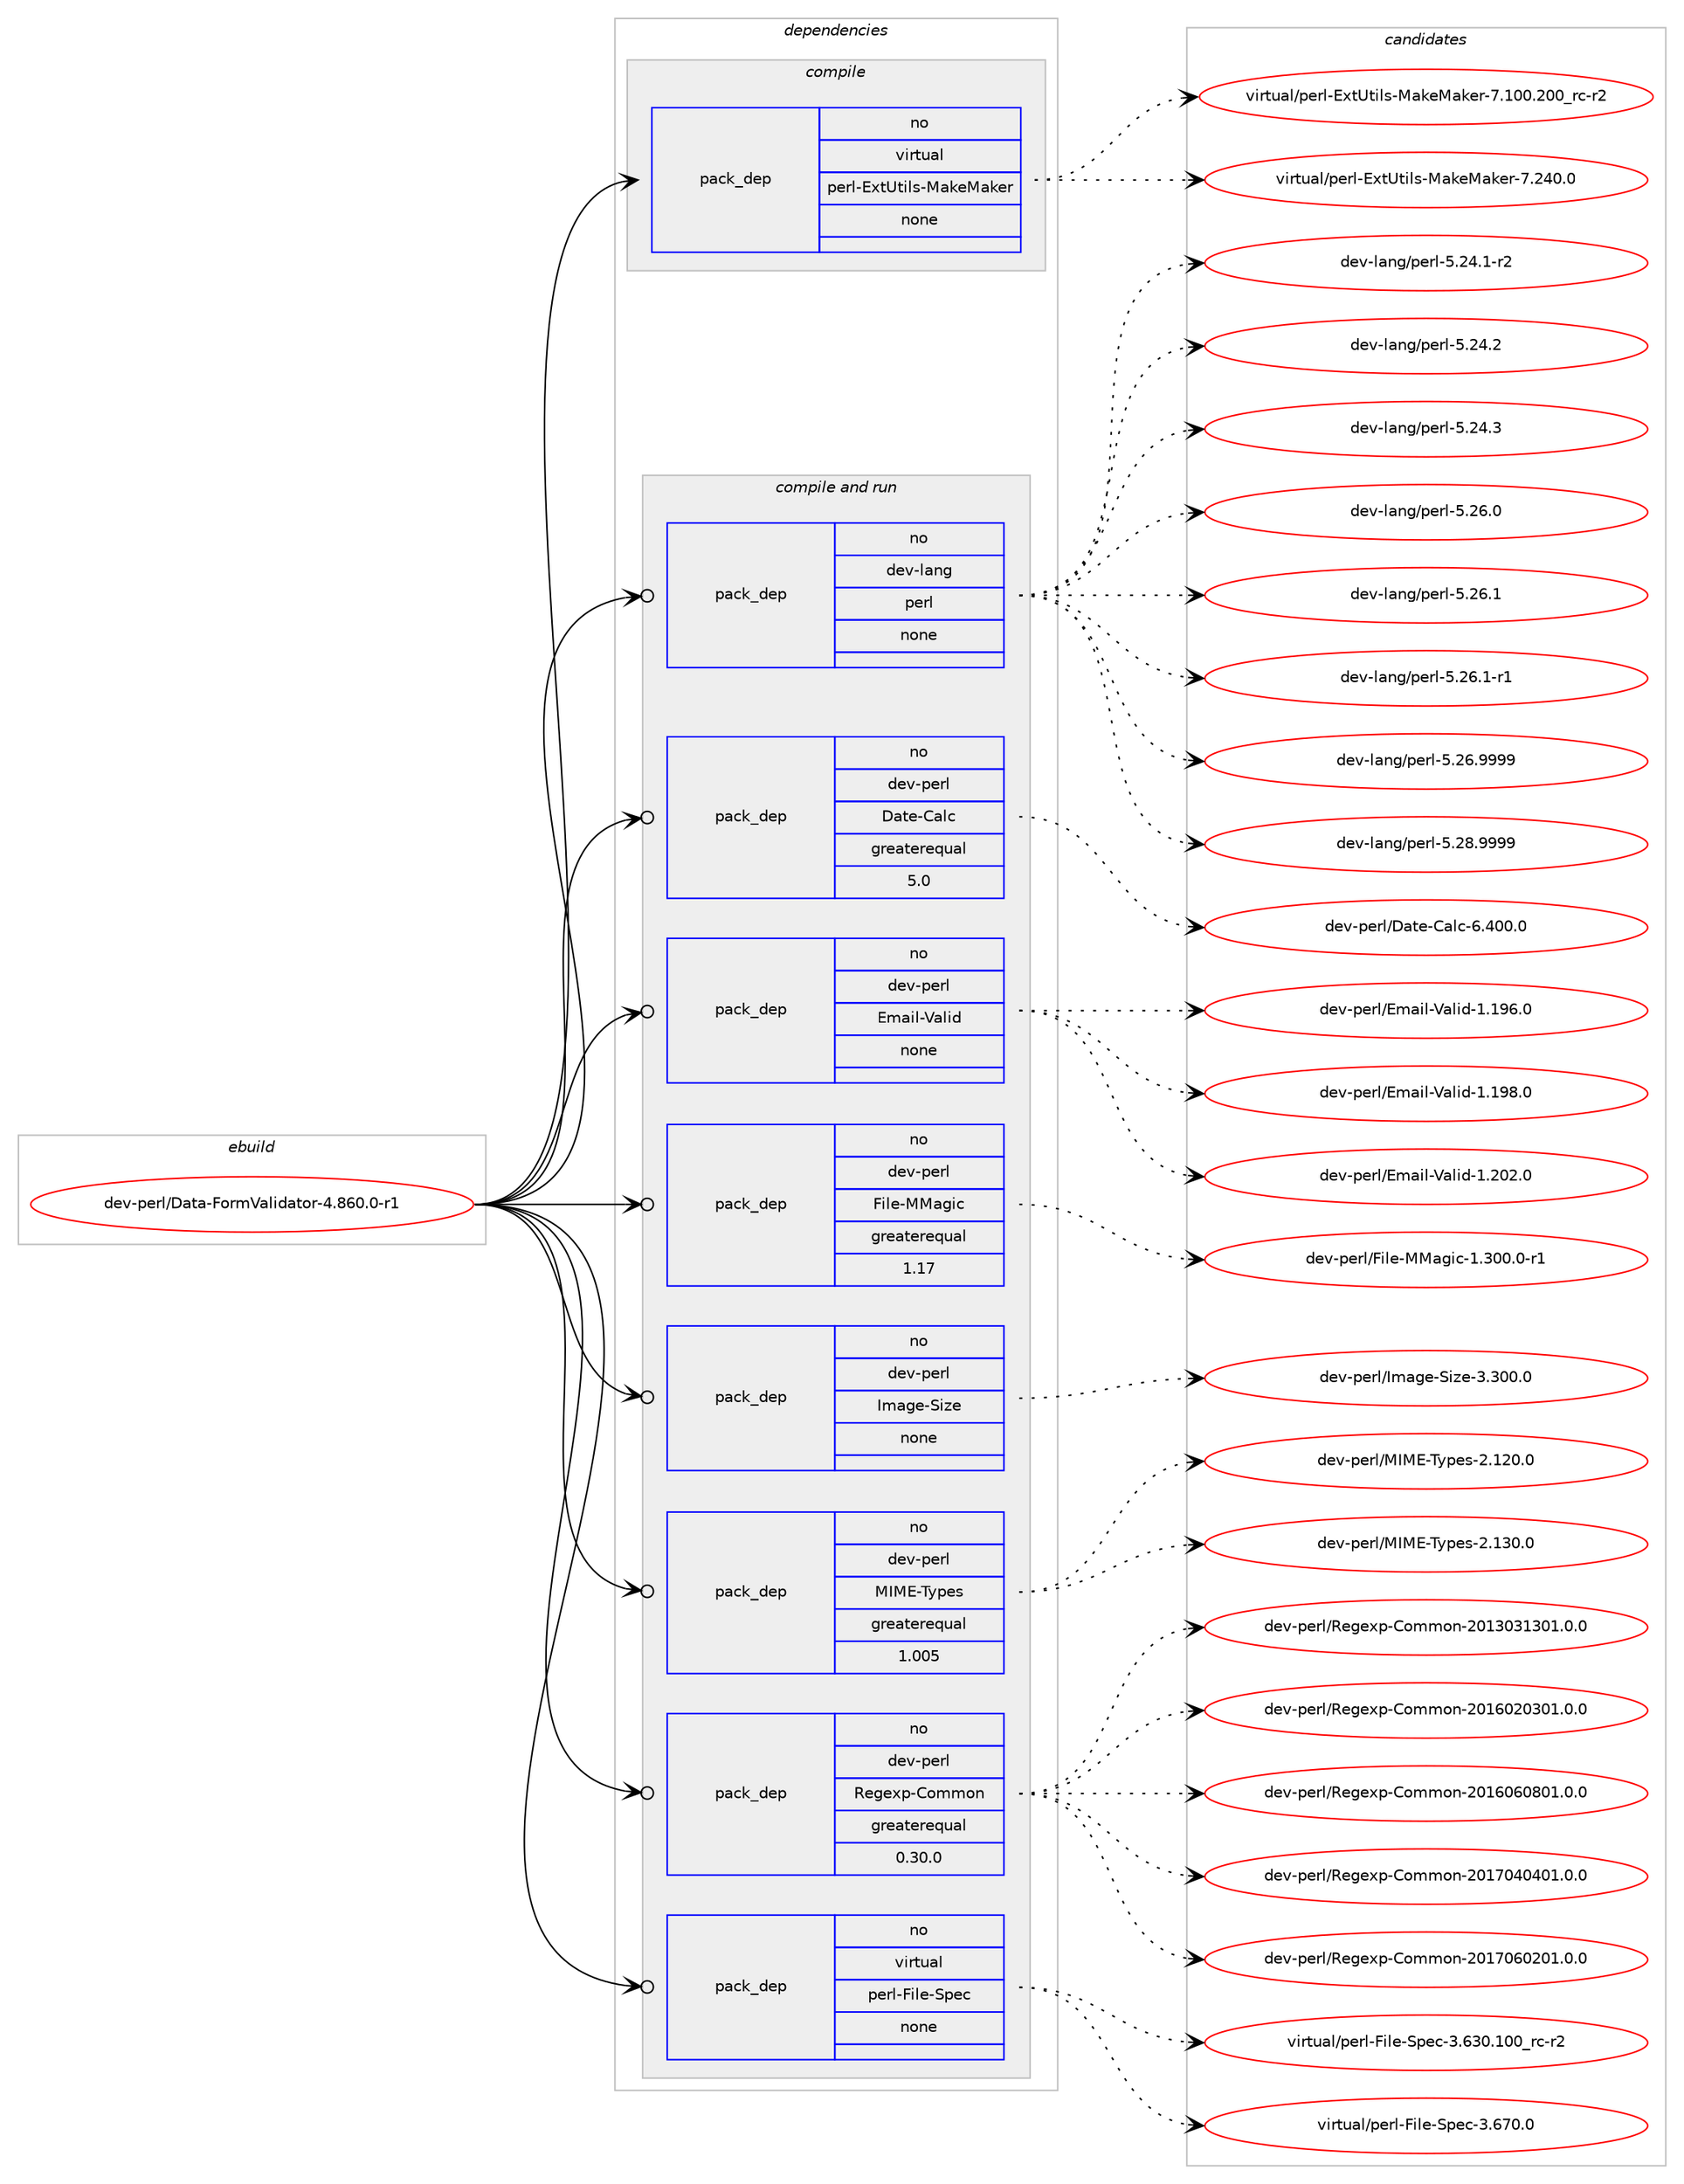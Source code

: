 digraph prolog {

# *************
# Graph options
# *************

newrank=true;
concentrate=true;
compound=true;
graph [rankdir=LR,fontname=Helvetica,fontsize=10,ranksep=1.5];#, ranksep=2.5, nodesep=0.2];
edge  [arrowhead=vee];
node  [fontname=Helvetica,fontsize=10];

# **********
# The ebuild
# **********

subgraph cluster_leftcol {
color=gray;
rank=same;
label=<<i>ebuild</i>>;
id [label="dev-perl/Data-FormValidator-4.860.0-r1", color=red, width=4, href="../dev-perl/Data-FormValidator-4.860.0-r1.svg"];
}

# ****************
# The dependencies
# ****************

subgraph cluster_midcol {
color=gray;
label=<<i>dependencies</i>>;
subgraph cluster_compile {
fillcolor="#eeeeee";
style=filled;
label=<<i>compile</i>>;
subgraph pack96950 {
dependency127604 [label=<<TABLE BORDER="0" CELLBORDER="1" CELLSPACING="0" CELLPADDING="4" WIDTH="220"><TR><TD ROWSPAN="6" CELLPADDING="30">pack_dep</TD></TR><TR><TD WIDTH="110">no</TD></TR><TR><TD>virtual</TD></TR><TR><TD>perl-ExtUtils-MakeMaker</TD></TR><TR><TD>none</TD></TR><TR><TD></TD></TR></TABLE>>, shape=none, color=blue];
}
id:e -> dependency127604:w [weight=20,style="solid",arrowhead="vee"];
}
subgraph cluster_compileandrun {
fillcolor="#eeeeee";
style=filled;
label=<<i>compile and run</i>>;
subgraph pack96951 {
dependency127605 [label=<<TABLE BORDER="0" CELLBORDER="1" CELLSPACING="0" CELLPADDING="4" WIDTH="220"><TR><TD ROWSPAN="6" CELLPADDING="30">pack_dep</TD></TR><TR><TD WIDTH="110">no</TD></TR><TR><TD>dev-lang</TD></TR><TR><TD>perl</TD></TR><TR><TD>none</TD></TR><TR><TD></TD></TR></TABLE>>, shape=none, color=blue];
}
id:e -> dependency127605:w [weight=20,style="solid",arrowhead="odotvee"];
subgraph pack96952 {
dependency127606 [label=<<TABLE BORDER="0" CELLBORDER="1" CELLSPACING="0" CELLPADDING="4" WIDTH="220"><TR><TD ROWSPAN="6" CELLPADDING="30">pack_dep</TD></TR><TR><TD WIDTH="110">no</TD></TR><TR><TD>dev-perl</TD></TR><TR><TD>Date-Calc</TD></TR><TR><TD>greaterequal</TD></TR><TR><TD>5.0</TD></TR></TABLE>>, shape=none, color=blue];
}
id:e -> dependency127606:w [weight=20,style="solid",arrowhead="odotvee"];
subgraph pack96953 {
dependency127607 [label=<<TABLE BORDER="0" CELLBORDER="1" CELLSPACING="0" CELLPADDING="4" WIDTH="220"><TR><TD ROWSPAN="6" CELLPADDING="30">pack_dep</TD></TR><TR><TD WIDTH="110">no</TD></TR><TR><TD>dev-perl</TD></TR><TR><TD>Email-Valid</TD></TR><TR><TD>none</TD></TR><TR><TD></TD></TR></TABLE>>, shape=none, color=blue];
}
id:e -> dependency127607:w [weight=20,style="solid",arrowhead="odotvee"];
subgraph pack96954 {
dependency127608 [label=<<TABLE BORDER="0" CELLBORDER="1" CELLSPACING="0" CELLPADDING="4" WIDTH="220"><TR><TD ROWSPAN="6" CELLPADDING="30">pack_dep</TD></TR><TR><TD WIDTH="110">no</TD></TR><TR><TD>dev-perl</TD></TR><TR><TD>File-MMagic</TD></TR><TR><TD>greaterequal</TD></TR><TR><TD>1.17</TD></TR></TABLE>>, shape=none, color=blue];
}
id:e -> dependency127608:w [weight=20,style="solid",arrowhead="odotvee"];
subgraph pack96955 {
dependency127609 [label=<<TABLE BORDER="0" CELLBORDER="1" CELLSPACING="0" CELLPADDING="4" WIDTH="220"><TR><TD ROWSPAN="6" CELLPADDING="30">pack_dep</TD></TR><TR><TD WIDTH="110">no</TD></TR><TR><TD>dev-perl</TD></TR><TR><TD>Image-Size</TD></TR><TR><TD>none</TD></TR><TR><TD></TD></TR></TABLE>>, shape=none, color=blue];
}
id:e -> dependency127609:w [weight=20,style="solid",arrowhead="odotvee"];
subgraph pack96956 {
dependency127610 [label=<<TABLE BORDER="0" CELLBORDER="1" CELLSPACING="0" CELLPADDING="4" WIDTH="220"><TR><TD ROWSPAN="6" CELLPADDING="30">pack_dep</TD></TR><TR><TD WIDTH="110">no</TD></TR><TR><TD>dev-perl</TD></TR><TR><TD>MIME-Types</TD></TR><TR><TD>greaterequal</TD></TR><TR><TD>1.005</TD></TR></TABLE>>, shape=none, color=blue];
}
id:e -> dependency127610:w [weight=20,style="solid",arrowhead="odotvee"];
subgraph pack96957 {
dependency127611 [label=<<TABLE BORDER="0" CELLBORDER="1" CELLSPACING="0" CELLPADDING="4" WIDTH="220"><TR><TD ROWSPAN="6" CELLPADDING="30">pack_dep</TD></TR><TR><TD WIDTH="110">no</TD></TR><TR><TD>dev-perl</TD></TR><TR><TD>Regexp-Common</TD></TR><TR><TD>greaterequal</TD></TR><TR><TD>0.30.0</TD></TR></TABLE>>, shape=none, color=blue];
}
id:e -> dependency127611:w [weight=20,style="solid",arrowhead="odotvee"];
subgraph pack96958 {
dependency127612 [label=<<TABLE BORDER="0" CELLBORDER="1" CELLSPACING="0" CELLPADDING="4" WIDTH="220"><TR><TD ROWSPAN="6" CELLPADDING="30">pack_dep</TD></TR><TR><TD WIDTH="110">no</TD></TR><TR><TD>virtual</TD></TR><TR><TD>perl-File-Spec</TD></TR><TR><TD>none</TD></TR><TR><TD></TD></TR></TABLE>>, shape=none, color=blue];
}
id:e -> dependency127612:w [weight=20,style="solid",arrowhead="odotvee"];
}
subgraph cluster_run {
fillcolor="#eeeeee";
style=filled;
label=<<i>run</i>>;
}
}

# **************
# The candidates
# **************

subgraph cluster_choices {
rank=same;
color=gray;
label=<<i>candidates</i>>;

subgraph choice96950 {
color=black;
nodesep=1;
choice118105114116117971084711210111410845691201168511610510811545779710710177971071011144555464948484650484895114994511450 [label="virtual/perl-ExtUtils-MakeMaker-7.100.200_rc-r2", color=red, width=4,href="../virtual/perl-ExtUtils-MakeMaker-7.100.200_rc-r2.svg"];
choice118105114116117971084711210111410845691201168511610510811545779710710177971071011144555465052484648 [label="virtual/perl-ExtUtils-MakeMaker-7.240.0", color=red, width=4,href="../virtual/perl-ExtUtils-MakeMaker-7.240.0.svg"];
dependency127604:e -> choice118105114116117971084711210111410845691201168511610510811545779710710177971071011144555464948484650484895114994511450:w [style=dotted,weight="100"];
dependency127604:e -> choice118105114116117971084711210111410845691201168511610510811545779710710177971071011144555465052484648:w [style=dotted,weight="100"];
}
subgraph choice96951 {
color=black;
nodesep=1;
choice100101118451089711010347112101114108455346505246494511450 [label="dev-lang/perl-5.24.1-r2", color=red, width=4,href="../dev-lang/perl-5.24.1-r2.svg"];
choice10010111845108971101034711210111410845534650524650 [label="dev-lang/perl-5.24.2", color=red, width=4,href="../dev-lang/perl-5.24.2.svg"];
choice10010111845108971101034711210111410845534650524651 [label="dev-lang/perl-5.24.3", color=red, width=4,href="../dev-lang/perl-5.24.3.svg"];
choice10010111845108971101034711210111410845534650544648 [label="dev-lang/perl-5.26.0", color=red, width=4,href="../dev-lang/perl-5.26.0.svg"];
choice10010111845108971101034711210111410845534650544649 [label="dev-lang/perl-5.26.1", color=red, width=4,href="../dev-lang/perl-5.26.1.svg"];
choice100101118451089711010347112101114108455346505446494511449 [label="dev-lang/perl-5.26.1-r1", color=red, width=4,href="../dev-lang/perl-5.26.1-r1.svg"];
choice10010111845108971101034711210111410845534650544657575757 [label="dev-lang/perl-5.26.9999", color=red, width=4,href="../dev-lang/perl-5.26.9999.svg"];
choice10010111845108971101034711210111410845534650564657575757 [label="dev-lang/perl-5.28.9999", color=red, width=4,href="../dev-lang/perl-5.28.9999.svg"];
dependency127605:e -> choice100101118451089711010347112101114108455346505246494511450:w [style=dotted,weight="100"];
dependency127605:e -> choice10010111845108971101034711210111410845534650524650:w [style=dotted,weight="100"];
dependency127605:e -> choice10010111845108971101034711210111410845534650524651:w [style=dotted,weight="100"];
dependency127605:e -> choice10010111845108971101034711210111410845534650544648:w [style=dotted,weight="100"];
dependency127605:e -> choice10010111845108971101034711210111410845534650544649:w [style=dotted,weight="100"];
dependency127605:e -> choice100101118451089711010347112101114108455346505446494511449:w [style=dotted,weight="100"];
dependency127605:e -> choice10010111845108971101034711210111410845534650544657575757:w [style=dotted,weight="100"];
dependency127605:e -> choice10010111845108971101034711210111410845534650564657575757:w [style=dotted,weight="100"];
}
subgraph choice96952 {
color=black;
nodesep=1;
choice10010111845112101114108476897116101456797108994554465248484648 [label="dev-perl/Date-Calc-6.400.0", color=red, width=4,href="../dev-perl/Date-Calc-6.400.0.svg"];
dependency127606:e -> choice10010111845112101114108476897116101456797108994554465248484648:w [style=dotted,weight="100"];
}
subgraph choice96953 {
color=black;
nodesep=1;
choice100101118451121011141084769109971051084586971081051004549464957544648 [label="dev-perl/Email-Valid-1.196.0", color=red, width=4,href="../dev-perl/Email-Valid-1.196.0.svg"];
choice100101118451121011141084769109971051084586971081051004549464957564648 [label="dev-perl/Email-Valid-1.198.0", color=red, width=4,href="../dev-perl/Email-Valid-1.198.0.svg"];
choice100101118451121011141084769109971051084586971081051004549465048504648 [label="dev-perl/Email-Valid-1.202.0", color=red, width=4,href="../dev-perl/Email-Valid-1.202.0.svg"];
dependency127607:e -> choice100101118451121011141084769109971051084586971081051004549464957544648:w [style=dotted,weight="100"];
dependency127607:e -> choice100101118451121011141084769109971051084586971081051004549464957564648:w [style=dotted,weight="100"];
dependency127607:e -> choice100101118451121011141084769109971051084586971081051004549465048504648:w [style=dotted,weight="100"];
}
subgraph choice96954 {
color=black;
nodesep=1;
choice100101118451121011141084770105108101457777971031059945494651484846484511449 [label="dev-perl/File-MMagic-1.300.0-r1", color=red, width=4,href="../dev-perl/File-MMagic-1.300.0-r1.svg"];
dependency127608:e -> choice100101118451121011141084770105108101457777971031059945494651484846484511449:w [style=dotted,weight="100"];
}
subgraph choice96955 {
color=black;
nodesep=1;
choice1001011184511210111410847731099710310145831051221014551465148484648 [label="dev-perl/Image-Size-3.300.0", color=red, width=4,href="../dev-perl/Image-Size-3.300.0.svg"];
dependency127609:e -> choice1001011184511210111410847731099710310145831051221014551465148484648:w [style=dotted,weight="100"];
}
subgraph choice96956 {
color=black;
nodesep=1;
choice10010111845112101114108477773776945841211121011154550464950484648 [label="dev-perl/MIME-Types-2.120.0", color=red, width=4,href="../dev-perl/MIME-Types-2.120.0.svg"];
choice10010111845112101114108477773776945841211121011154550464951484648 [label="dev-perl/MIME-Types-2.130.0", color=red, width=4,href="../dev-perl/MIME-Types-2.130.0.svg"];
dependency127610:e -> choice10010111845112101114108477773776945841211121011154550464950484648:w [style=dotted,weight="100"];
dependency127610:e -> choice10010111845112101114108477773776945841211121011154550464951484648:w [style=dotted,weight="100"];
}
subgraph choice96957 {
color=black;
nodesep=1;
choice1001011184511210111410847821011031011201124567111109109111110455048495148514951484946484648 [label="dev-perl/Regexp-Common-2013031301.0.0", color=red, width=4,href="../dev-perl/Regexp-Common-2013031301.0.0.svg"];
choice1001011184511210111410847821011031011201124567111109109111110455048495448504851484946484648 [label="dev-perl/Regexp-Common-2016020301.0.0", color=red, width=4,href="../dev-perl/Regexp-Common-2016020301.0.0.svg"];
choice1001011184511210111410847821011031011201124567111109109111110455048495448544856484946484648 [label="dev-perl/Regexp-Common-2016060801.0.0", color=red, width=4,href="../dev-perl/Regexp-Common-2016060801.0.0.svg"];
choice1001011184511210111410847821011031011201124567111109109111110455048495548524852484946484648 [label="dev-perl/Regexp-Common-2017040401.0.0", color=red, width=4,href="../dev-perl/Regexp-Common-2017040401.0.0.svg"];
choice1001011184511210111410847821011031011201124567111109109111110455048495548544850484946484648 [label="dev-perl/Regexp-Common-2017060201.0.0", color=red, width=4,href="../dev-perl/Regexp-Common-2017060201.0.0.svg"];
dependency127611:e -> choice1001011184511210111410847821011031011201124567111109109111110455048495148514951484946484648:w [style=dotted,weight="100"];
dependency127611:e -> choice1001011184511210111410847821011031011201124567111109109111110455048495448504851484946484648:w [style=dotted,weight="100"];
dependency127611:e -> choice1001011184511210111410847821011031011201124567111109109111110455048495448544856484946484648:w [style=dotted,weight="100"];
dependency127611:e -> choice1001011184511210111410847821011031011201124567111109109111110455048495548524852484946484648:w [style=dotted,weight="100"];
dependency127611:e -> choice1001011184511210111410847821011031011201124567111109109111110455048495548544850484946484648:w [style=dotted,weight="100"];
}
subgraph choice96958 {
color=black;
nodesep=1;
choice118105114116117971084711210111410845701051081014583112101994551465451484649484895114994511450 [label="virtual/perl-File-Spec-3.630.100_rc-r2", color=red, width=4,href="../virtual/perl-File-Spec-3.630.100_rc-r2.svg"];
choice118105114116117971084711210111410845701051081014583112101994551465455484648 [label="virtual/perl-File-Spec-3.670.0", color=red, width=4,href="../virtual/perl-File-Spec-3.670.0.svg"];
dependency127612:e -> choice118105114116117971084711210111410845701051081014583112101994551465451484649484895114994511450:w [style=dotted,weight="100"];
dependency127612:e -> choice118105114116117971084711210111410845701051081014583112101994551465455484648:w [style=dotted,weight="100"];
}
}

}
